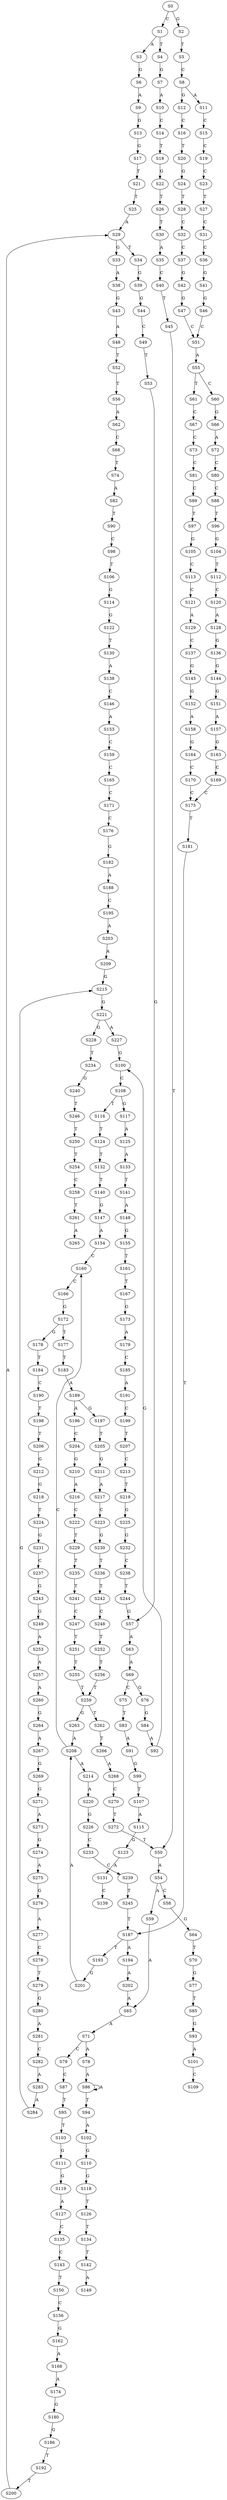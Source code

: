 strict digraph  {
	S0 -> S1 [ label = C ];
	S0 -> S2 [ label = G ];
	S1 -> S3 [ label = A ];
	S1 -> S4 [ label = T ];
	S2 -> S5 [ label = T ];
	S3 -> S6 [ label = G ];
	S4 -> S7 [ label = G ];
	S5 -> S8 [ label = C ];
	S6 -> S9 [ label = A ];
	S7 -> S10 [ label = A ];
	S8 -> S11 [ label = A ];
	S8 -> S12 [ label = G ];
	S9 -> S13 [ label = G ];
	S10 -> S14 [ label = C ];
	S11 -> S15 [ label = C ];
	S12 -> S16 [ label = C ];
	S13 -> S17 [ label = G ];
	S14 -> S18 [ label = T ];
	S15 -> S19 [ label = C ];
	S16 -> S20 [ label = T ];
	S17 -> S21 [ label = T ];
	S18 -> S22 [ label = G ];
	S19 -> S23 [ label = C ];
	S20 -> S24 [ label = G ];
	S21 -> S25 [ label = T ];
	S22 -> S26 [ label = T ];
	S23 -> S27 [ label = T ];
	S24 -> S28 [ label = T ];
	S25 -> S29 [ label = A ];
	S26 -> S30 [ label = T ];
	S27 -> S31 [ label = C ];
	S28 -> S32 [ label = C ];
	S29 -> S33 [ label = G ];
	S29 -> S34 [ label = T ];
	S30 -> S35 [ label = A ];
	S31 -> S36 [ label = C ];
	S32 -> S37 [ label = C ];
	S33 -> S38 [ label = A ];
	S34 -> S39 [ label = G ];
	S35 -> S40 [ label = C ];
	S36 -> S41 [ label = G ];
	S37 -> S42 [ label = G ];
	S38 -> S43 [ label = G ];
	S39 -> S44 [ label = G ];
	S40 -> S45 [ label = T ];
	S41 -> S46 [ label = G ];
	S42 -> S47 [ label = G ];
	S43 -> S48 [ label = A ];
	S44 -> S49 [ label = C ];
	S45 -> S50 [ label = T ];
	S46 -> S51 [ label = C ];
	S47 -> S51 [ label = C ];
	S48 -> S52 [ label = T ];
	S49 -> S53 [ label = T ];
	S50 -> S54 [ label = A ];
	S51 -> S55 [ label = A ];
	S52 -> S56 [ label = T ];
	S53 -> S57 [ label = G ];
	S54 -> S58 [ label = C ];
	S54 -> S59 [ label = A ];
	S55 -> S60 [ label = C ];
	S55 -> S61 [ label = T ];
	S56 -> S62 [ label = A ];
	S57 -> S63 [ label = A ];
	S58 -> S64 [ label = G ];
	S59 -> S65 [ label = A ];
	S60 -> S66 [ label = G ];
	S61 -> S67 [ label = C ];
	S62 -> S68 [ label = C ];
	S63 -> S69 [ label = A ];
	S64 -> S70 [ label = T ];
	S65 -> S71 [ label = A ];
	S66 -> S72 [ label = A ];
	S67 -> S73 [ label = C ];
	S68 -> S74 [ label = T ];
	S69 -> S75 [ label = C ];
	S69 -> S76 [ label = G ];
	S70 -> S77 [ label = G ];
	S71 -> S78 [ label = A ];
	S71 -> S79 [ label = C ];
	S72 -> S80 [ label = C ];
	S73 -> S81 [ label = C ];
	S74 -> S82 [ label = A ];
	S75 -> S83 [ label = T ];
	S76 -> S84 [ label = G ];
	S77 -> S85 [ label = T ];
	S78 -> S86 [ label = A ];
	S79 -> S87 [ label = C ];
	S80 -> S88 [ label = C ];
	S81 -> S89 [ label = C ];
	S82 -> S90 [ label = T ];
	S83 -> S91 [ label = A ];
	S84 -> S92 [ label = A ];
	S85 -> S93 [ label = G ];
	S86 -> S94 [ label = T ];
	S86 -> S86 [ label = A ];
	S87 -> S95 [ label = T ];
	S88 -> S96 [ label = T ];
	S89 -> S97 [ label = T ];
	S90 -> S98 [ label = C ];
	S91 -> S99 [ label = G ];
	S92 -> S100 [ label = G ];
	S93 -> S101 [ label = A ];
	S94 -> S102 [ label = A ];
	S95 -> S103 [ label = T ];
	S96 -> S104 [ label = G ];
	S97 -> S105 [ label = G ];
	S98 -> S106 [ label = T ];
	S99 -> S107 [ label = T ];
	S100 -> S108 [ label = C ];
	S101 -> S109 [ label = C ];
	S102 -> S110 [ label = G ];
	S103 -> S111 [ label = G ];
	S104 -> S112 [ label = T ];
	S105 -> S113 [ label = C ];
	S106 -> S114 [ label = G ];
	S107 -> S115 [ label = A ];
	S108 -> S116 [ label = T ];
	S108 -> S117 [ label = G ];
	S110 -> S118 [ label = G ];
	S111 -> S119 [ label = G ];
	S112 -> S120 [ label = C ];
	S113 -> S121 [ label = C ];
	S114 -> S122 [ label = G ];
	S115 -> S123 [ label = G ];
	S116 -> S124 [ label = T ];
	S117 -> S125 [ label = A ];
	S118 -> S126 [ label = T ];
	S119 -> S127 [ label = A ];
	S120 -> S128 [ label = A ];
	S121 -> S129 [ label = A ];
	S122 -> S130 [ label = T ];
	S123 -> S131 [ label = A ];
	S124 -> S132 [ label = T ];
	S125 -> S133 [ label = A ];
	S126 -> S134 [ label = T ];
	S127 -> S135 [ label = C ];
	S128 -> S136 [ label = G ];
	S129 -> S137 [ label = C ];
	S130 -> S138 [ label = A ];
	S131 -> S139 [ label = C ];
	S132 -> S140 [ label = T ];
	S133 -> S141 [ label = T ];
	S134 -> S142 [ label = T ];
	S135 -> S143 [ label = C ];
	S136 -> S144 [ label = G ];
	S137 -> S145 [ label = G ];
	S138 -> S146 [ label = C ];
	S140 -> S147 [ label = G ];
	S141 -> S148 [ label = A ];
	S142 -> S149 [ label = A ];
	S143 -> S150 [ label = T ];
	S144 -> S151 [ label = G ];
	S145 -> S152 [ label = G ];
	S146 -> S153 [ label = A ];
	S147 -> S154 [ label = A ];
	S148 -> S155 [ label = G ];
	S150 -> S156 [ label = C ];
	S151 -> S157 [ label = A ];
	S152 -> S158 [ label = A ];
	S153 -> S159 [ label = C ];
	S154 -> S160 [ label = C ];
	S155 -> S161 [ label = T ];
	S156 -> S162 [ label = G ];
	S157 -> S163 [ label = G ];
	S158 -> S164 [ label = G ];
	S159 -> S165 [ label = C ];
	S160 -> S166 [ label = C ];
	S161 -> S167 [ label = T ];
	S162 -> S168 [ label = A ];
	S163 -> S169 [ label = C ];
	S164 -> S170 [ label = C ];
	S165 -> S171 [ label = C ];
	S166 -> S172 [ label = G ];
	S167 -> S173 [ label = G ];
	S168 -> S174 [ label = A ];
	S169 -> S175 [ label = C ];
	S170 -> S175 [ label = C ];
	S171 -> S176 [ label = C ];
	S172 -> S177 [ label = T ];
	S172 -> S178 [ label = G ];
	S173 -> S179 [ label = A ];
	S174 -> S180 [ label = G ];
	S175 -> S181 [ label = T ];
	S176 -> S182 [ label = G ];
	S177 -> S183 [ label = T ];
	S178 -> S184 [ label = T ];
	S179 -> S185 [ label = C ];
	S180 -> S186 [ label = G ];
	S181 -> S187 [ label = T ];
	S182 -> S188 [ label = A ];
	S183 -> S189 [ label = A ];
	S184 -> S190 [ label = C ];
	S185 -> S191 [ label = A ];
	S186 -> S192 [ label = T ];
	S187 -> S193 [ label = T ];
	S187 -> S194 [ label = A ];
	S188 -> S195 [ label = C ];
	S189 -> S196 [ label = A ];
	S189 -> S197 [ label = G ];
	S190 -> S198 [ label = T ];
	S191 -> S199 [ label = C ];
	S192 -> S200 [ label = T ];
	S193 -> S201 [ label = G ];
	S194 -> S202 [ label = A ];
	S195 -> S203 [ label = A ];
	S196 -> S204 [ label = C ];
	S197 -> S205 [ label = T ];
	S198 -> S206 [ label = T ];
	S199 -> S207 [ label = T ];
	S200 -> S29 [ label = A ];
	S201 -> S208 [ label = A ];
	S202 -> S65 [ label = A ];
	S203 -> S209 [ label = A ];
	S204 -> S210 [ label = G ];
	S205 -> S211 [ label = G ];
	S206 -> S212 [ label = G ];
	S207 -> S213 [ label = C ];
	S208 -> S160 [ label = C ];
	S208 -> S214 [ label = A ];
	S209 -> S215 [ label = G ];
	S210 -> S216 [ label = A ];
	S211 -> S217 [ label = A ];
	S212 -> S218 [ label = G ];
	S213 -> S219 [ label = T ];
	S214 -> S220 [ label = A ];
	S215 -> S221 [ label = G ];
	S216 -> S222 [ label = C ];
	S217 -> S223 [ label = C ];
	S218 -> S224 [ label = T ];
	S219 -> S225 [ label = G ];
	S220 -> S226 [ label = G ];
	S221 -> S227 [ label = A ];
	S221 -> S228 [ label = G ];
	S222 -> S229 [ label = T ];
	S223 -> S230 [ label = G ];
	S224 -> S231 [ label = G ];
	S225 -> S232 [ label = G ];
	S226 -> S233 [ label = C ];
	S227 -> S100 [ label = G ];
	S228 -> S234 [ label = T ];
	S229 -> S235 [ label = T ];
	S230 -> S236 [ label = T ];
	S231 -> S237 [ label = C ];
	S232 -> S238 [ label = C ];
	S233 -> S239 [ label = C ];
	S234 -> S240 [ label = G ];
	S235 -> S241 [ label = T ];
	S236 -> S242 [ label = T ];
	S237 -> S243 [ label = G ];
	S238 -> S244 [ label = T ];
	S239 -> S245 [ label = T ];
	S240 -> S246 [ label = T ];
	S241 -> S247 [ label = C ];
	S242 -> S248 [ label = C ];
	S243 -> S249 [ label = G ];
	S244 -> S57 [ label = G ];
	S245 -> S187 [ label = T ];
	S246 -> S250 [ label = T ];
	S247 -> S251 [ label = T ];
	S248 -> S252 [ label = T ];
	S249 -> S253 [ label = A ];
	S250 -> S254 [ label = T ];
	S251 -> S255 [ label = T ];
	S252 -> S256 [ label = T ];
	S253 -> S257 [ label = A ];
	S254 -> S258 [ label = C ];
	S255 -> S259 [ label = T ];
	S256 -> S259 [ label = T ];
	S257 -> S260 [ label = A ];
	S258 -> S261 [ label = T ];
	S259 -> S262 [ label = T ];
	S259 -> S263 [ label = G ];
	S260 -> S264 [ label = G ];
	S261 -> S265 [ label = A ];
	S262 -> S266 [ label = T ];
	S263 -> S208 [ label = A ];
	S264 -> S267 [ label = A ];
	S266 -> S268 [ label = A ];
	S267 -> S269 [ label = G ];
	S268 -> S270 [ label = C ];
	S269 -> S271 [ label = G ];
	S270 -> S272 [ label = T ];
	S271 -> S273 [ label = A ];
	S272 -> S50 [ label = T ];
	S273 -> S274 [ label = G ];
	S274 -> S275 [ label = A ];
	S275 -> S276 [ label = G ];
	S276 -> S277 [ label = A ];
	S277 -> S278 [ label = C ];
	S278 -> S279 [ label = T ];
	S279 -> S280 [ label = G ];
	S280 -> S281 [ label = A ];
	S281 -> S282 [ label = C ];
	S282 -> S283 [ label = A ];
	S283 -> S284 [ label = A ];
	S284 -> S215 [ label = G ];
}
